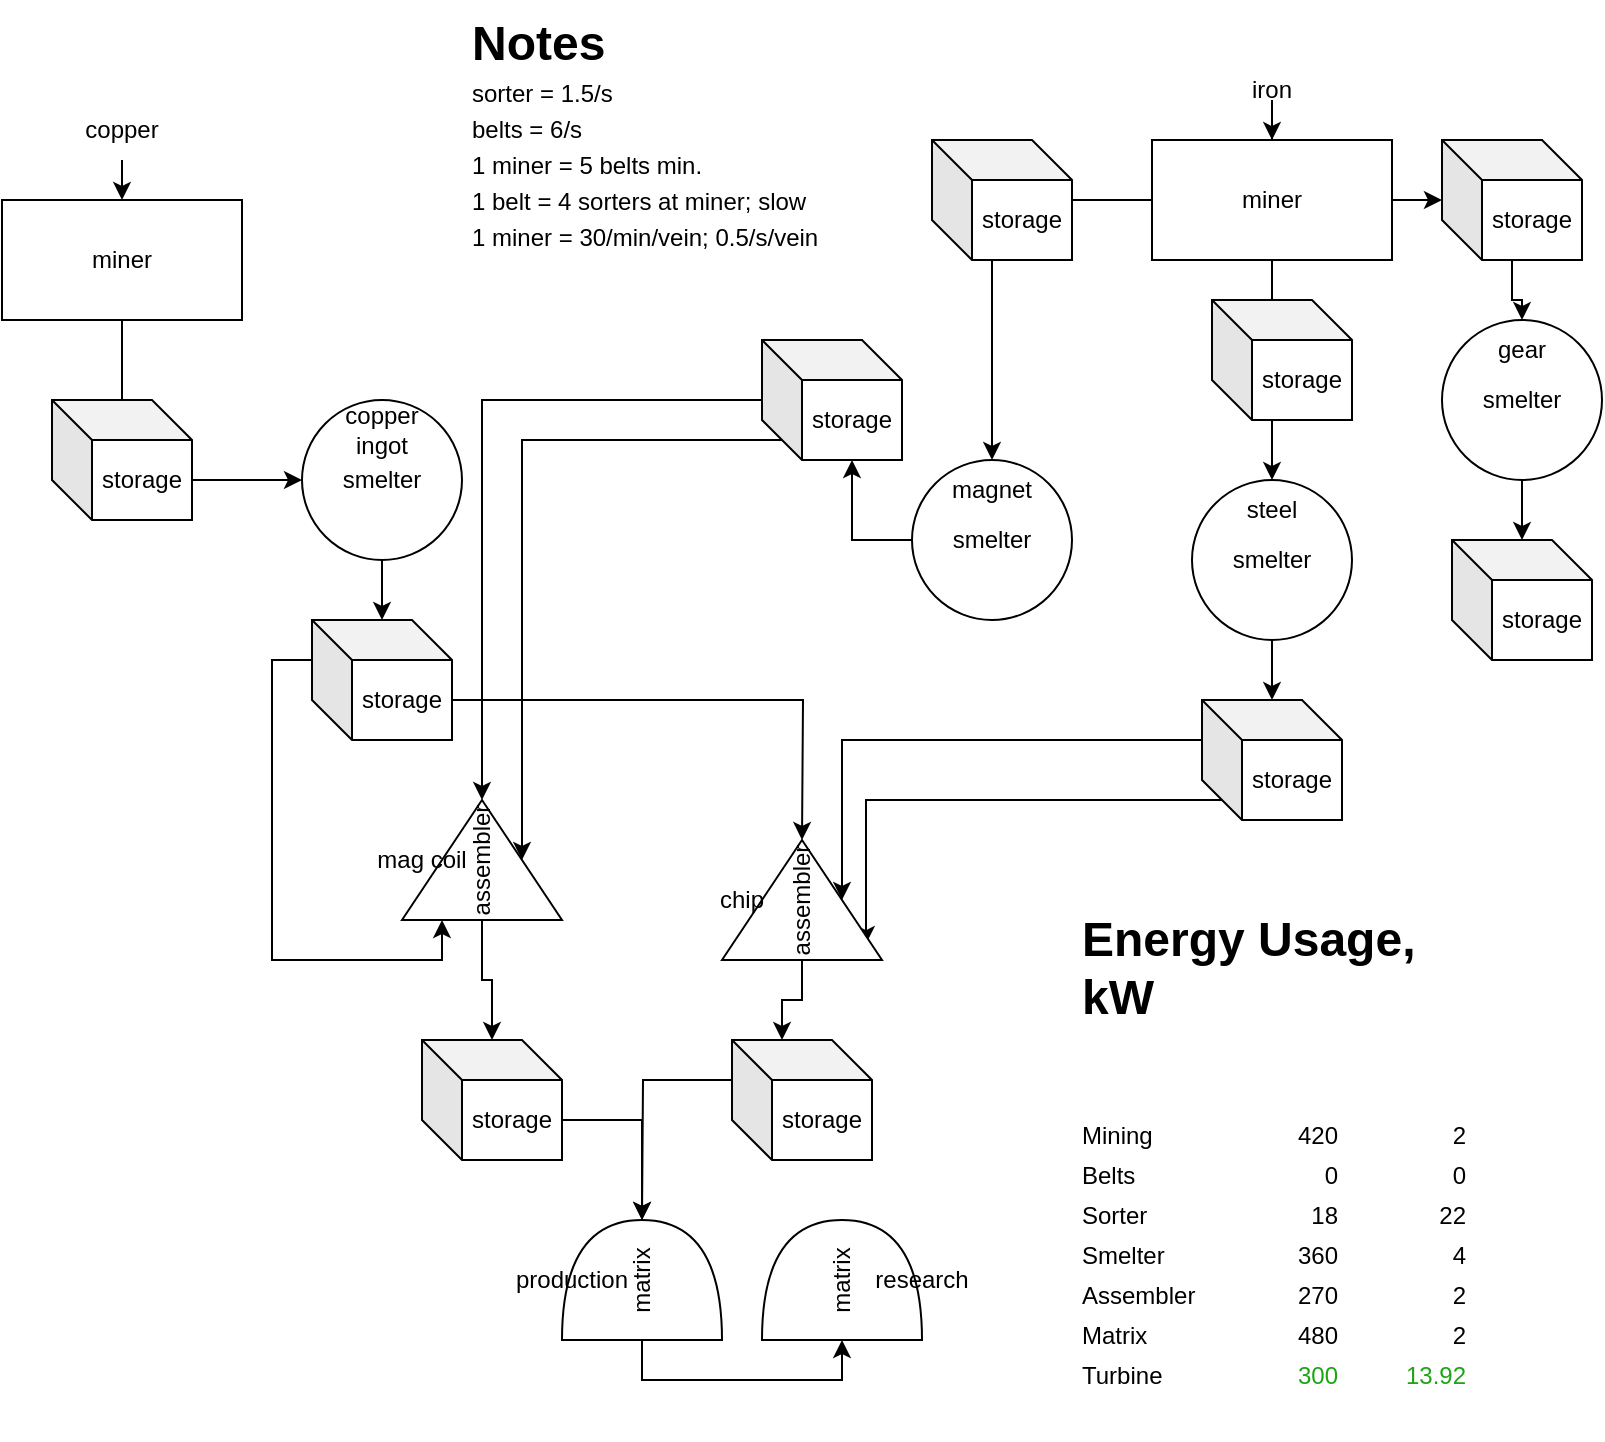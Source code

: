 <mxfile version="20.8.1" type="github">
  <diagram id="1RmRHbpTj4_j-Iz4tDEE" name="Page-1">
    <mxGraphModel dx="1434" dy="774" grid="1" gridSize="10" guides="1" tooltips="1" connect="1" arrows="1" fold="1" page="1" pageScale="1" pageWidth="850" pageHeight="1100" math="0" shadow="0">
      <root>
        <mxCell id="0" />
        <mxCell id="1" parent="0" />
        <mxCell id="p6E2ot9xRlG-Vx-1hV0A-74" style="edgeStyle=orthogonalEdgeStyle;rounded=0;orthogonalLoop=1;jettySize=auto;html=1;exitX=0;exitY=0.5;exitDx=0;exitDy=0;exitPerimeter=0;entryX=0;entryY=0.5;entryDx=0;entryDy=0;entryPerimeter=0;" edge="1" parent="1" source="p6E2ot9xRlG-Vx-1hV0A-7" target="p6E2ot9xRlG-Vx-1hV0A-73">
          <mxGeometry relative="1" as="geometry" />
        </mxCell>
        <mxCell id="p6E2ot9xRlG-Vx-1hV0A-15" style="edgeStyle=orthogonalEdgeStyle;rounded=0;orthogonalLoop=1;jettySize=auto;html=1;exitX=0.5;exitY=1;exitDx=0;exitDy=0;" edge="1" parent="1" source="p6E2ot9xRlG-Vx-1hV0A-10" target="p6E2ot9xRlG-Vx-1hV0A-12">
          <mxGeometry relative="1" as="geometry" />
        </mxCell>
        <mxCell id="p6E2ot9xRlG-Vx-1hV0A-10" value="iron" style="text;html=1;strokeColor=none;fillColor=none;align=center;verticalAlign=middle;whiteSpace=wrap;rounded=0;" vertex="1" parent="1">
          <mxGeometry x="645" y="30" width="60" height="30" as="geometry" />
        </mxCell>
        <mxCell id="p6E2ot9xRlG-Vx-1hV0A-16" style="edgeStyle=orthogonalEdgeStyle;rounded=0;orthogonalLoop=1;jettySize=auto;html=1;exitX=0.5;exitY=1;exitDx=0;exitDy=0;entryX=0.5;entryY=0;entryDx=0;entryDy=0;" edge="1" parent="1" source="p6E2ot9xRlG-Vx-1hV0A-11" target="p6E2ot9xRlG-Vx-1hV0A-13">
          <mxGeometry relative="1" as="geometry" />
        </mxCell>
        <mxCell id="p6E2ot9xRlG-Vx-1hV0A-11" value="copper" style="text;html=1;strokeColor=none;fillColor=none;align=center;verticalAlign=middle;whiteSpace=wrap;rounded=0;" vertex="1" parent="1">
          <mxGeometry x="70" y="50" width="60" height="30" as="geometry" />
        </mxCell>
        <mxCell id="p6E2ot9xRlG-Vx-1hV0A-18" style="edgeStyle=orthogonalEdgeStyle;rounded=0;orthogonalLoop=1;jettySize=auto;html=1;exitX=0.5;exitY=1;exitDx=0;exitDy=0;entryX=0.5;entryY=0;entryDx=0;entryDy=0;" edge="1" parent="1" source="p6E2ot9xRlG-Vx-1hV0A-12" target="p6E2ot9xRlG-Vx-1hV0A-24">
          <mxGeometry relative="1" as="geometry">
            <mxPoint x="675" y="210" as="targetPoint" />
          </mxGeometry>
        </mxCell>
        <mxCell id="p6E2ot9xRlG-Vx-1hV0A-19" style="edgeStyle=orthogonalEdgeStyle;rounded=0;orthogonalLoop=1;jettySize=auto;html=1;exitX=0;exitY=0.5;exitDx=0;exitDy=0;entryX=0.5;entryY=0;entryDx=0;entryDy=0;" edge="1" parent="1" source="p6E2ot9xRlG-Vx-1hV0A-12" target="p6E2ot9xRlG-Vx-1hV0A-23">
          <mxGeometry relative="1" as="geometry">
            <mxPoint x="535" y="220" as="targetPoint" />
          </mxGeometry>
        </mxCell>
        <mxCell id="p6E2ot9xRlG-Vx-1hV0A-85" value="" style="edgeStyle=orthogonalEdgeStyle;rounded=0;orthogonalLoop=1;jettySize=auto;html=1;" edge="1" parent="1" source="p6E2ot9xRlG-Vx-1hV0A-12" target="p6E2ot9xRlG-Vx-1hV0A-84">
          <mxGeometry relative="1" as="geometry" />
        </mxCell>
        <mxCell id="p6E2ot9xRlG-Vx-1hV0A-12" value="miner" style="rounded=0;whiteSpace=wrap;html=1;" vertex="1" parent="1">
          <mxGeometry x="615" y="70" width="120" height="60" as="geometry" />
        </mxCell>
        <mxCell id="p6E2ot9xRlG-Vx-1hV0A-17" style="edgeStyle=orthogonalEdgeStyle;rounded=0;orthogonalLoop=1;jettySize=auto;html=1;exitX=0.5;exitY=1;exitDx=0;exitDy=0;startArrow=none;" edge="1" parent="1" source="p6E2ot9xRlG-Vx-1hV0A-9">
          <mxGeometry relative="1" as="geometry">
            <mxPoint x="100" y="240" as="targetPoint" />
          </mxGeometry>
        </mxCell>
        <mxCell id="p6E2ot9xRlG-Vx-1hV0A-13" value="miner" style="rounded=0;whiteSpace=wrap;html=1;" vertex="1" parent="1">
          <mxGeometry x="40" y="100" width="120" height="60" as="geometry" />
        </mxCell>
        <mxCell id="p6E2ot9xRlG-Vx-1hV0A-26" value="" style="edgeStyle=orthogonalEdgeStyle;rounded=0;orthogonalLoop=1;jettySize=auto;html=1;exitX=0.5;exitY=1;exitDx=0;exitDy=0;endArrow=none;" edge="1" parent="1" source="p6E2ot9xRlG-Vx-1hV0A-13" target="p6E2ot9xRlG-Vx-1hV0A-9">
          <mxGeometry relative="1" as="geometry">
            <mxPoint x="100" y="240" as="targetPoint" />
            <mxPoint x="100" y="160" as="sourcePoint" />
          </mxGeometry>
        </mxCell>
        <mxCell id="p6E2ot9xRlG-Vx-1hV0A-30" style="edgeStyle=orthogonalEdgeStyle;rounded=0;orthogonalLoop=1;jettySize=auto;html=1;exitX=0;exitY=0;exitDx=70;exitDy=40;exitPerimeter=0;entryX=0;entryY=0.5;entryDx=0;entryDy=0;" edge="1" parent="1" source="p6E2ot9xRlG-Vx-1hV0A-9" target="p6E2ot9xRlG-Vx-1hV0A-20">
          <mxGeometry relative="1" as="geometry" />
        </mxCell>
        <mxCell id="p6E2ot9xRlG-Vx-1hV0A-9" value="storage" style="shape=cube;whiteSpace=wrap;html=1;boundedLbl=1;backgroundOutline=1;darkOpacity=0.05;darkOpacity2=0.1;" vertex="1" parent="1">
          <mxGeometry x="65" y="200" width="70" height="60" as="geometry" />
        </mxCell>
        <mxCell id="p6E2ot9xRlG-Vx-1hV0A-27" value="" style="group" vertex="1" connectable="0" parent="1">
          <mxGeometry x="190" y="200" width="80" height="80" as="geometry" />
        </mxCell>
        <mxCell id="p6E2ot9xRlG-Vx-1hV0A-20" value="smelter" style="ellipse;whiteSpace=wrap;html=1;aspect=fixed;" vertex="1" parent="p6E2ot9xRlG-Vx-1hV0A-27">
          <mxGeometry width="80" height="80" as="geometry" />
        </mxCell>
        <mxCell id="p6E2ot9xRlG-Vx-1hV0A-25" value="copper ingot" style="text;html=1;strokeColor=none;fillColor=none;align=center;verticalAlign=middle;whiteSpace=wrap;rounded=0;" vertex="1" parent="p6E2ot9xRlG-Vx-1hV0A-27">
          <mxGeometry x="10" width="60" height="30" as="geometry" />
        </mxCell>
        <mxCell id="p6E2ot9xRlG-Vx-1hV0A-28" value="" style="group" vertex="1" connectable="0" parent="1">
          <mxGeometry x="635" y="240" width="80" height="80" as="geometry" />
        </mxCell>
        <mxCell id="p6E2ot9xRlG-Vx-1hV0A-21" value="smelter" style="ellipse;whiteSpace=wrap;html=1;aspect=fixed;" vertex="1" parent="p6E2ot9xRlG-Vx-1hV0A-28">
          <mxGeometry width="80" height="80" as="geometry" />
        </mxCell>
        <mxCell id="p6E2ot9xRlG-Vx-1hV0A-24" value="steel" style="text;html=1;strokeColor=none;fillColor=none;align=center;verticalAlign=middle;whiteSpace=wrap;rounded=0;" vertex="1" parent="p6E2ot9xRlG-Vx-1hV0A-28">
          <mxGeometry x="10" width="60" height="30" as="geometry" />
        </mxCell>
        <mxCell id="p6E2ot9xRlG-Vx-1hV0A-29" value="" style="group" vertex="1" connectable="0" parent="1">
          <mxGeometry x="495" y="230" width="80" height="80" as="geometry" />
        </mxCell>
        <mxCell id="p6E2ot9xRlG-Vx-1hV0A-22" value="smelter" style="ellipse;whiteSpace=wrap;html=1;aspect=fixed;" vertex="1" parent="p6E2ot9xRlG-Vx-1hV0A-29">
          <mxGeometry width="80" height="80" as="geometry" />
        </mxCell>
        <mxCell id="p6E2ot9xRlG-Vx-1hV0A-23" value="magnet" style="text;html=1;strokeColor=none;fillColor=none;align=center;verticalAlign=middle;whiteSpace=wrap;rounded=0;" vertex="1" parent="p6E2ot9xRlG-Vx-1hV0A-29">
          <mxGeometry x="10" width="60" height="30" as="geometry" />
        </mxCell>
        <mxCell id="p6E2ot9xRlG-Vx-1hV0A-31" value="storage" style="shape=cube;whiteSpace=wrap;html=1;boundedLbl=1;backgroundOutline=1;darkOpacity=0.05;darkOpacity2=0.1;" vertex="1" parent="1">
          <mxGeometry x="645" y="150" width="70" height="60" as="geometry" />
        </mxCell>
        <mxCell id="p6E2ot9xRlG-Vx-1hV0A-32" value="storage" style="shape=cube;whiteSpace=wrap;html=1;boundedLbl=1;backgroundOutline=1;darkOpacity=0.05;darkOpacity2=0.1;" vertex="1" parent="1">
          <mxGeometry x="505" y="70" width="70" height="60" as="geometry" />
        </mxCell>
        <mxCell id="p6E2ot9xRlG-Vx-1hV0A-67" style="edgeStyle=orthogonalEdgeStyle;rounded=0;orthogonalLoop=1;jettySize=auto;html=1;exitX=0;exitY=0;exitDx=70;exitDy=40;exitPerimeter=0;" edge="1" parent="1" source="p6E2ot9xRlG-Vx-1hV0A-33">
          <mxGeometry relative="1" as="geometry">
            <mxPoint x="440" y="420" as="targetPoint" />
          </mxGeometry>
        </mxCell>
        <mxCell id="p6E2ot9xRlG-Vx-1hV0A-106" style="edgeStyle=orthogonalEdgeStyle;rounded=0;orthogonalLoop=1;jettySize=auto;html=1;exitX=0;exitY=0;exitDx=0;exitDy=20;exitPerimeter=0;entryX=0;entryY=0.25;entryDx=0;entryDy=0;" edge="1" parent="1" source="p6E2ot9xRlG-Vx-1hV0A-33" target="p6E2ot9xRlG-Vx-1hV0A-8">
          <mxGeometry relative="1" as="geometry" />
        </mxCell>
        <mxCell id="p6E2ot9xRlG-Vx-1hV0A-33" value="storage" style="shape=cube;whiteSpace=wrap;html=1;boundedLbl=1;backgroundOutline=1;darkOpacity=0.05;darkOpacity2=0.1;" vertex="1" parent="1">
          <mxGeometry x="195" y="310" width="70" height="60" as="geometry" />
        </mxCell>
        <mxCell id="p6E2ot9xRlG-Vx-1hV0A-56" style="edgeStyle=orthogonalEdgeStyle;rounded=0;orthogonalLoop=1;jettySize=auto;html=1;exitX=0;exitY=0;exitDx=0;exitDy=20;exitPerimeter=0;entryX=0.5;entryY=1;entryDx=0;entryDy=0;" edge="1" parent="1" source="p6E2ot9xRlG-Vx-1hV0A-34" target="p6E2ot9xRlG-Vx-1hV0A-45">
          <mxGeometry relative="1" as="geometry" />
        </mxCell>
        <mxCell id="p6E2ot9xRlG-Vx-1hV0A-110" style="edgeStyle=orthogonalEdgeStyle;rounded=0;orthogonalLoop=1;jettySize=auto;html=1;exitX=0;exitY=0;exitDx=10;exitDy=50;exitPerimeter=0;entryX=0.133;entryY=0.9;entryDx=0;entryDy=0;entryPerimeter=0;" edge="1" parent="1" source="p6E2ot9xRlG-Vx-1hV0A-34" target="p6E2ot9xRlG-Vx-1hV0A-45">
          <mxGeometry relative="1" as="geometry" />
        </mxCell>
        <mxCell id="p6E2ot9xRlG-Vx-1hV0A-34" value="storage" style="shape=cube;whiteSpace=wrap;html=1;boundedLbl=1;backgroundOutline=1;darkOpacity=0.05;darkOpacity2=0.1;" vertex="1" parent="1">
          <mxGeometry x="640" y="350" width="70" height="60" as="geometry" />
        </mxCell>
        <mxCell id="p6E2ot9xRlG-Vx-1hV0A-40" style="edgeStyle=orthogonalEdgeStyle;rounded=0;orthogonalLoop=1;jettySize=auto;html=1;entryX=1;entryY=0.5;entryDx=0;entryDy=0;" edge="1" parent="1" source="p6E2ot9xRlG-Vx-1hV0A-35" target="p6E2ot9xRlG-Vx-1hV0A-8">
          <mxGeometry relative="1" as="geometry" />
        </mxCell>
        <mxCell id="p6E2ot9xRlG-Vx-1hV0A-108" style="edgeStyle=orthogonalEdgeStyle;rounded=0;orthogonalLoop=1;jettySize=auto;html=1;exitX=0;exitY=0;exitDx=10;exitDy=50;exitPerimeter=0;entryX=0.5;entryY=1;entryDx=0;entryDy=0;" edge="1" parent="1" source="p6E2ot9xRlG-Vx-1hV0A-35" target="p6E2ot9xRlG-Vx-1hV0A-8">
          <mxGeometry relative="1" as="geometry" />
        </mxCell>
        <mxCell id="p6E2ot9xRlG-Vx-1hV0A-35" value="storage" style="shape=cube;whiteSpace=wrap;html=1;boundedLbl=1;backgroundOutline=1;darkOpacity=0.05;darkOpacity2=0.1;" vertex="1" parent="1">
          <mxGeometry x="420" y="170" width="70" height="60" as="geometry" />
        </mxCell>
        <mxCell id="p6E2ot9xRlG-Vx-1hV0A-37" style="edgeStyle=orthogonalEdgeStyle;rounded=0;orthogonalLoop=1;jettySize=auto;html=1;exitX=0.5;exitY=1;exitDx=0;exitDy=0;" edge="1" parent="1" source="p6E2ot9xRlG-Vx-1hV0A-21" target="p6E2ot9xRlG-Vx-1hV0A-34">
          <mxGeometry relative="1" as="geometry" />
        </mxCell>
        <mxCell id="p6E2ot9xRlG-Vx-1hV0A-39" style="edgeStyle=orthogonalEdgeStyle;rounded=0;orthogonalLoop=1;jettySize=auto;html=1;exitX=0.5;exitY=1;exitDx=0;exitDy=0;" edge="1" parent="1" source="p6E2ot9xRlG-Vx-1hV0A-20" target="p6E2ot9xRlG-Vx-1hV0A-33">
          <mxGeometry relative="1" as="geometry" />
        </mxCell>
        <mxCell id="p6E2ot9xRlG-Vx-1hV0A-43" value="" style="group" vertex="1" connectable="0" parent="1">
          <mxGeometry x="220" y="400" width="100" height="60" as="geometry" />
        </mxCell>
        <mxCell id="p6E2ot9xRlG-Vx-1hV0A-8" value="assembler" style="triangle;whiteSpace=wrap;html=1;rotation=-90;" vertex="1" parent="p6E2ot9xRlG-Vx-1hV0A-43">
          <mxGeometry x="30" y="-10" width="60" height="80" as="geometry" />
        </mxCell>
        <mxCell id="p6E2ot9xRlG-Vx-1hV0A-42" value="mag coil" style="text;html=1;strokeColor=none;fillColor=none;align=center;verticalAlign=middle;whiteSpace=wrap;rounded=0;" vertex="1" parent="p6E2ot9xRlG-Vx-1hV0A-43">
          <mxGeometry y="15" width="60" height="30" as="geometry" />
        </mxCell>
        <mxCell id="p6E2ot9xRlG-Vx-1hV0A-44" value="" style="group" vertex="1" connectable="0" parent="1">
          <mxGeometry x="380" y="420" width="100" height="60" as="geometry" />
        </mxCell>
        <mxCell id="p6E2ot9xRlG-Vx-1hV0A-45" value="assembler" style="triangle;whiteSpace=wrap;html=1;rotation=-90;" vertex="1" parent="p6E2ot9xRlG-Vx-1hV0A-44">
          <mxGeometry x="30" y="-10" width="60" height="80" as="geometry" />
        </mxCell>
        <mxCell id="p6E2ot9xRlG-Vx-1hV0A-46" value="chip" style="text;html=1;strokeColor=none;fillColor=none;align=center;verticalAlign=middle;whiteSpace=wrap;rounded=0;" vertex="1" parent="p6E2ot9xRlG-Vx-1hV0A-44">
          <mxGeometry y="15" width="60" height="30" as="geometry" />
        </mxCell>
        <mxCell id="p6E2ot9xRlG-Vx-1hV0A-70" style="edgeStyle=orthogonalEdgeStyle;rounded=0;orthogonalLoop=1;jettySize=auto;html=1;exitX=0;exitY=0;exitDx=0;exitDy=20;exitPerimeter=0;" edge="1" parent="1" source="p6E2ot9xRlG-Vx-1hV0A-57">
          <mxGeometry relative="1" as="geometry">
            <mxPoint x="360" y="610" as="targetPoint" />
          </mxGeometry>
        </mxCell>
        <mxCell id="p6E2ot9xRlG-Vx-1hV0A-57" value="storage" style="shape=cube;whiteSpace=wrap;html=1;boundedLbl=1;backgroundOutline=1;darkOpacity=0.05;darkOpacity2=0.1;" vertex="1" parent="1">
          <mxGeometry x="405" y="520" width="70" height="60" as="geometry" />
        </mxCell>
        <mxCell id="p6E2ot9xRlG-Vx-1hV0A-58" style="edgeStyle=orthogonalEdgeStyle;rounded=0;orthogonalLoop=1;jettySize=auto;html=1;exitX=0;exitY=0.5;exitDx=0;exitDy=0;entryX=0;entryY=0;entryDx=25;entryDy=0;entryPerimeter=0;" edge="1" parent="1" source="p6E2ot9xRlG-Vx-1hV0A-45" target="p6E2ot9xRlG-Vx-1hV0A-57">
          <mxGeometry relative="1" as="geometry" />
        </mxCell>
        <mxCell id="p6E2ot9xRlG-Vx-1hV0A-69" style="edgeStyle=orthogonalEdgeStyle;rounded=0;orthogonalLoop=1;jettySize=auto;html=1;exitX=0;exitY=0;exitDx=70;exitDy=40;exitPerimeter=0;entryX=1;entryY=0.5;entryDx=0;entryDy=0;entryPerimeter=0;" edge="1" parent="1" source="p6E2ot9xRlG-Vx-1hV0A-59" target="p6E2ot9xRlG-Vx-1hV0A-7">
          <mxGeometry relative="1" as="geometry" />
        </mxCell>
        <mxCell id="p6E2ot9xRlG-Vx-1hV0A-59" value="storage" style="shape=cube;whiteSpace=wrap;html=1;boundedLbl=1;backgroundOutline=1;darkOpacity=0.05;darkOpacity2=0.1;" vertex="1" parent="1">
          <mxGeometry x="250" y="520" width="70" height="60" as="geometry" />
        </mxCell>
        <mxCell id="p6E2ot9xRlG-Vx-1hV0A-60" style="edgeStyle=orthogonalEdgeStyle;rounded=0;orthogonalLoop=1;jettySize=auto;html=1;exitX=0;exitY=0.5;exitDx=0;exitDy=0;" edge="1" parent="1" source="p6E2ot9xRlG-Vx-1hV0A-8" target="p6E2ot9xRlG-Vx-1hV0A-59">
          <mxGeometry relative="1" as="geometry" />
        </mxCell>
        <mxCell id="p6E2ot9xRlG-Vx-1hV0A-66" style="edgeStyle=orthogonalEdgeStyle;rounded=0;orthogonalLoop=1;jettySize=auto;html=1;exitX=0;exitY=0.5;exitDx=0;exitDy=0;entryX=0;entryY=0;entryDx=45;entryDy=60;entryPerimeter=0;" edge="1" parent="1" source="p6E2ot9xRlG-Vx-1hV0A-22" target="p6E2ot9xRlG-Vx-1hV0A-35">
          <mxGeometry relative="1" as="geometry" />
        </mxCell>
        <mxCell id="p6E2ot9xRlG-Vx-1hV0A-78" value="" style="group" vertex="1" connectable="0" parent="1">
          <mxGeometry x="420" y="610" width="110" height="60" as="geometry" />
        </mxCell>
        <mxCell id="p6E2ot9xRlG-Vx-1hV0A-73" value="matrix" style="shape=or;whiteSpace=wrap;html=1;rotation=-90;" vertex="1" parent="p6E2ot9xRlG-Vx-1hV0A-78">
          <mxGeometry x="10" y="-10" width="60" height="80" as="geometry" />
        </mxCell>
        <mxCell id="p6E2ot9xRlG-Vx-1hV0A-77" value="research" style="text;html=1;strokeColor=none;fillColor=none;align=center;verticalAlign=middle;whiteSpace=wrap;rounded=0;" vertex="1" parent="p6E2ot9xRlG-Vx-1hV0A-78">
          <mxGeometry x="50" y="15" width="60" height="30" as="geometry" />
        </mxCell>
        <mxCell id="p6E2ot9xRlG-Vx-1hV0A-79" value="" style="group" vertex="1" connectable="0" parent="1">
          <mxGeometry x="295" y="610" width="105" height="60" as="geometry" />
        </mxCell>
        <mxCell id="p6E2ot9xRlG-Vx-1hV0A-7" value="matrix" style="shape=or;whiteSpace=wrap;html=1;rotation=-90;" vertex="1" parent="p6E2ot9xRlG-Vx-1hV0A-79">
          <mxGeometry x="35" y="-10" width="60" height="80" as="geometry" />
        </mxCell>
        <mxCell id="p6E2ot9xRlG-Vx-1hV0A-76" value="production" style="text;html=1;strokeColor=none;fillColor=none;align=center;verticalAlign=middle;whiteSpace=wrap;rounded=0;" vertex="1" parent="p6E2ot9xRlG-Vx-1hV0A-79">
          <mxGeometry y="15" width="60" height="30" as="geometry" />
        </mxCell>
        <mxCell id="p6E2ot9xRlG-Vx-1hV0A-90" value="" style="edgeStyle=orthogonalEdgeStyle;rounded=0;orthogonalLoop=1;jettySize=auto;html=1;" edge="1" parent="1" source="p6E2ot9xRlG-Vx-1hV0A-84" target="p6E2ot9xRlG-Vx-1hV0A-88">
          <mxGeometry relative="1" as="geometry" />
        </mxCell>
        <mxCell id="p6E2ot9xRlG-Vx-1hV0A-84" value="storage" style="shape=cube;whiteSpace=wrap;html=1;boundedLbl=1;backgroundOutline=1;darkOpacity=0.05;darkOpacity2=0.1;" vertex="1" parent="1">
          <mxGeometry x="760" y="70" width="70" height="60" as="geometry" />
        </mxCell>
        <mxCell id="p6E2ot9xRlG-Vx-1hV0A-86" value="" style="group" vertex="1" connectable="0" parent="1">
          <mxGeometry x="760" y="160" width="80" height="80" as="geometry" />
        </mxCell>
        <mxCell id="p6E2ot9xRlG-Vx-1hV0A-87" value="smelter" style="ellipse;whiteSpace=wrap;html=1;aspect=fixed;" vertex="1" parent="p6E2ot9xRlG-Vx-1hV0A-86">
          <mxGeometry width="80" height="80" as="geometry" />
        </mxCell>
        <mxCell id="p6E2ot9xRlG-Vx-1hV0A-88" value="gear" style="text;html=1;strokeColor=none;fillColor=none;align=center;verticalAlign=middle;whiteSpace=wrap;rounded=0;" vertex="1" parent="p6E2ot9xRlG-Vx-1hV0A-86">
          <mxGeometry x="10" width="60" height="30" as="geometry" />
        </mxCell>
        <mxCell id="p6E2ot9xRlG-Vx-1hV0A-89" value="storage" style="shape=cube;whiteSpace=wrap;html=1;boundedLbl=1;backgroundOutline=1;darkOpacity=0.05;darkOpacity2=0.1;" vertex="1" parent="1">
          <mxGeometry x="765" y="270" width="70" height="60" as="geometry" />
        </mxCell>
        <mxCell id="p6E2ot9xRlG-Vx-1hV0A-91" value="" style="edgeStyle=orthogonalEdgeStyle;rounded=0;orthogonalLoop=1;jettySize=auto;html=1;" edge="1" parent="1" source="p6E2ot9xRlG-Vx-1hV0A-87" target="p6E2ot9xRlG-Vx-1hV0A-89">
          <mxGeometry relative="1" as="geometry" />
        </mxCell>
        <mxCell id="p6E2ot9xRlG-Vx-1hV0A-103" value="&lt;h1 style=&quot;line-height: 50%;&quot;&gt;Notes&lt;/h1&gt;&lt;p style=&quot;line-height: 50%;&quot;&gt;&lt;span style=&quot;text-align: center;&quot;&gt;sorter = 1.5/s&lt;/span&gt;&lt;br&gt;&lt;/p&gt;&lt;p style=&quot;line-height: 50%;&quot;&gt;&lt;span style=&quot;text-align: center;&quot;&gt;belts = 6/s&lt;/span&gt;&lt;span style=&quot;text-align: center;&quot;&gt;&lt;br&gt;&lt;/span&gt;&lt;/p&gt;&lt;p style=&quot;line-height: 50%;&quot;&gt;&lt;span style=&quot;text-align: center;&quot;&gt;1 miner = 5 belts min.&lt;/span&gt;&lt;span style=&quot;text-align: center;&quot;&gt;&lt;br&gt;&lt;/span&gt;&lt;/p&gt;&lt;p style=&quot;line-height: 50%;&quot;&gt;&lt;span style=&quot;text-align: center;&quot;&gt;1 belt = 4 sorters at miner; slow&lt;/span&gt;&lt;span style=&quot;text-align: center;&quot;&gt;&lt;br&gt;&lt;/span&gt;&lt;/p&gt;&lt;p style=&quot;line-height: 50%;&quot;&gt;&lt;span style=&quot;text-align: center;&quot;&gt;1 miner = 30/min/vein; 0.5/s/vein&lt;/span&gt;&lt;/p&gt;" style="text;html=1;strokeColor=none;fillColor=none;spacing=5;spacingTop=-20;whiteSpace=wrap;overflow=hidden;rounded=0;" vertex="1" parent="1">
          <mxGeometry x="270" y="10" width="190" height="160" as="geometry" />
        </mxCell>
        <mxCell id="p6E2ot9xRlG-Vx-1hV0A-109" value="&lt;h1&gt;Energy Usage, kW&lt;/h1&gt;&lt;br&gt;&lt;br&gt;&lt;table width=&quot;192&quot; cellspacing=&quot;0&quot; cellpadding=&quot;0&quot; border=&quot;0&quot;&gt; &lt;colgroup&gt;&lt;col style=&quot;width:48pt&quot; span=&quot;3&quot; width=&quot;64&quot;&gt;&lt;/colgroup&gt; &lt;tbody&gt;&lt;tr style=&quot;height:15.0pt&quot; height=&quot;20&quot;&gt;  &lt;td style=&quot;height:15.0pt;width:48pt&quot; width=&quot;64&quot; height=&quot;20&quot;&gt;Mining&lt;/td&gt;  &lt;td style=&quot;width:48pt&quot; width=&quot;64&quot; align=&quot;right&quot; class=&quot;xl66&quot;&gt;420&lt;/td&gt;  &lt;td style=&quot;width:48pt&quot; width=&quot;64&quot; align=&quot;right&quot; class=&quot;xl66&quot;&gt;2&lt;/td&gt; &lt;/tr&gt; &lt;tr style=&quot;height:15.0pt&quot; height=&quot;20&quot;&gt;  &lt;td style=&quot;height:15.0pt&quot; height=&quot;20&quot;&gt;Belts&lt;/td&gt;  &lt;td align=&quot;right&quot; class=&quot;xl66&quot;&gt;0&lt;/td&gt;  &lt;td align=&quot;right&quot; class=&quot;xl66&quot;&gt;0&lt;/td&gt; &lt;/tr&gt; &lt;tr style=&quot;height:15.0pt&quot; height=&quot;20&quot;&gt;  &lt;td style=&quot;height:15.0pt&quot; height=&quot;20&quot;&gt;Sorter&lt;/td&gt;  &lt;td align=&quot;right&quot; class=&quot;xl66&quot;&gt;18&lt;/td&gt;  &lt;td align=&quot;right&quot; class=&quot;xl66&quot;&gt;22&lt;/td&gt; &lt;/tr&gt; &lt;tr style=&quot;height:15.0pt&quot; height=&quot;20&quot;&gt;  &lt;td style=&quot;height:15.0pt&quot; height=&quot;20&quot;&gt;Smelter&lt;/td&gt;  &lt;td align=&quot;right&quot; class=&quot;xl66&quot;&gt;360&lt;/td&gt;  &lt;td align=&quot;right&quot; class=&quot;xl66&quot;&gt;4&lt;/td&gt; &lt;/tr&gt; &lt;tr style=&quot;height:15.0pt&quot; height=&quot;20&quot;&gt;  &lt;td style=&quot;height:15.0pt&quot; height=&quot;20&quot;&gt;Assembler&lt;/td&gt;  &lt;td align=&quot;right&quot; class=&quot;xl66&quot;&gt;270&lt;/td&gt;  &lt;td align=&quot;right&quot; class=&quot;xl66&quot;&gt;2&lt;/td&gt; &lt;/tr&gt; &lt;tr style=&quot;height:15.0pt&quot; height=&quot;20&quot;&gt;  &lt;td style=&quot;height:15.0pt&quot; height=&quot;20&quot;&gt;Matrix&lt;/td&gt;  &lt;td align=&quot;right&quot; class=&quot;xl66&quot;&gt;480&lt;/td&gt;  &lt;td align=&quot;right&quot; class=&quot;xl66&quot;&gt;2&lt;/td&gt; &lt;/tr&gt; &lt;tr style=&quot;height:15.0pt&quot; height=&quot;20&quot;&gt;  &lt;td style=&quot;height:15.0pt&quot; height=&quot;20&quot;&gt;Turbine&lt;/td&gt;  &lt;td align=&quot;right&quot; class=&quot;xl65&quot;&gt;&lt;font color=&quot;#1ea414&quot;&gt;300&lt;/font&gt;&lt;/td&gt;  &lt;td align=&quot;right&quot; class=&quot;xl65&quot;&gt;&lt;font color=&quot;#1ea414&quot;&gt;13.92&lt;/font&gt;&lt;/td&gt; &lt;/tr&gt;&lt;/tbody&gt;&lt;/table&gt;" style="text;html=1;strokeColor=none;fillColor=none;spacing=5;spacingTop=-20;whiteSpace=wrap;overflow=hidden;rounded=0;" vertex="1" parent="1">
          <mxGeometry x="575" y="450" width="205" height="270" as="geometry" />
        </mxCell>
      </root>
    </mxGraphModel>
  </diagram>
</mxfile>
